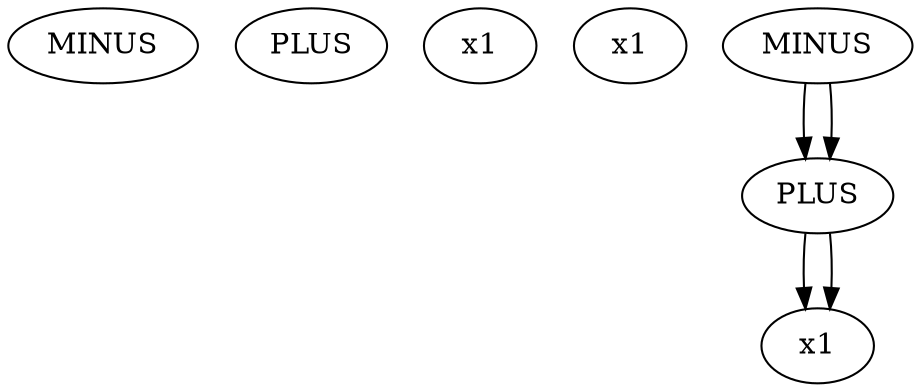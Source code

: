 digraph {
	1 [label=MINUS]
	2 [label=PLUS]
	3 [label=x1]
	4 [label=x1]
	MINUS -> PLUS
	MINUS -> PLUS
	PLUS -> x1
	PLUS -> x1
}
